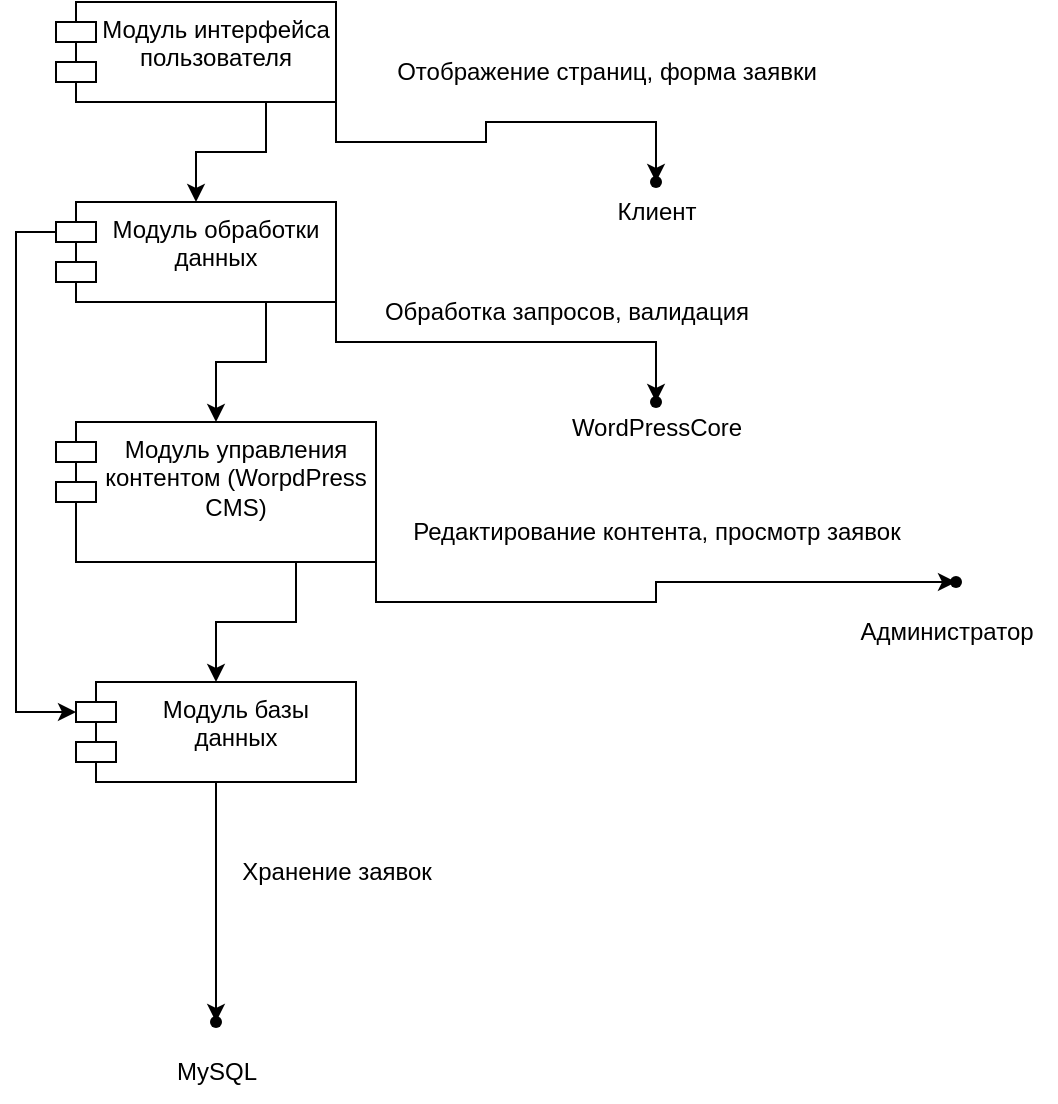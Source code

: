 <mxfile version="27.0.5">
  <diagram name="Страница — 1" id="gXlUFRPgDd8LFlAcwiec">
    <mxGraphModel dx="1378" dy="796" grid="1" gridSize="10" guides="1" tooltips="1" connect="1" arrows="1" fold="1" page="1" pageScale="1" pageWidth="827" pageHeight="1169" math="0" shadow="0">
      <root>
        <mxCell id="0" />
        <mxCell id="1" parent="0" />
        <mxCell id="D2PztVkufLDwPUPrECTI-7" style="edgeStyle=orthogonalEdgeStyle;rounded=0;orthogonalLoop=1;jettySize=auto;html=1;exitX=0.75;exitY=1;exitDx=0;exitDy=0;entryX=0.5;entryY=0;entryDx=0;entryDy=0;" edge="1" parent="1" source="D2PztVkufLDwPUPrECTI-1" target="D2PztVkufLDwPUPrECTI-4">
          <mxGeometry relative="1" as="geometry" />
        </mxCell>
        <mxCell id="D2PztVkufLDwPUPrECTI-1" value="Модуль интерфейса пользователя" style="shape=module;align=left;spacingLeft=20;align=center;verticalAlign=top;whiteSpace=wrap;html=1;" vertex="1" parent="1">
          <mxGeometry x="70" y="20" width="140" height="50" as="geometry" />
        </mxCell>
        <mxCell id="D2PztVkufLDwPUPrECTI-8" style="edgeStyle=orthogonalEdgeStyle;rounded=0;orthogonalLoop=1;jettySize=auto;html=1;exitX=0.75;exitY=1;exitDx=0;exitDy=0;entryX=0.5;entryY=0;entryDx=0;entryDy=0;" edge="1" parent="1" source="D2PztVkufLDwPUPrECTI-4" target="D2PztVkufLDwPUPrECTI-5">
          <mxGeometry relative="1" as="geometry" />
        </mxCell>
        <mxCell id="D2PztVkufLDwPUPrECTI-19" style="edgeStyle=orthogonalEdgeStyle;rounded=0;orthogonalLoop=1;jettySize=auto;html=1;exitX=1;exitY=1;exitDx=0;exitDy=0;" edge="1" parent="1" source="D2PztVkufLDwPUPrECTI-4" target="D2PztVkufLDwPUPrECTI-18">
          <mxGeometry relative="1" as="geometry" />
        </mxCell>
        <mxCell id="D2PztVkufLDwPUPrECTI-4" value="Модуль обработки данных" style="shape=module;align=left;spacingLeft=20;align=center;verticalAlign=top;whiteSpace=wrap;html=1;" vertex="1" parent="1">
          <mxGeometry x="70" y="120" width="140" height="50" as="geometry" />
        </mxCell>
        <mxCell id="D2PztVkufLDwPUPrECTI-9" style="edgeStyle=orthogonalEdgeStyle;rounded=0;orthogonalLoop=1;jettySize=auto;html=1;exitX=0.75;exitY=1;exitDx=0;exitDy=0;entryX=0.5;entryY=0;entryDx=0;entryDy=0;" edge="1" parent="1" source="D2PztVkufLDwPUPrECTI-5" target="D2PztVkufLDwPUPrECTI-6">
          <mxGeometry relative="1" as="geometry" />
        </mxCell>
        <mxCell id="D2PztVkufLDwPUPrECTI-5" value="Модуль управления контентом (WorpdPress CMS)" style="shape=module;align=left;spacingLeft=20;align=center;verticalAlign=top;whiteSpace=wrap;html=1;" vertex="1" parent="1">
          <mxGeometry x="70" y="230" width="160" height="70" as="geometry" />
        </mxCell>
        <mxCell id="D2PztVkufLDwPUPrECTI-28" style="edgeStyle=orthogonalEdgeStyle;rounded=0;orthogonalLoop=1;jettySize=auto;html=1;exitX=0.5;exitY=1;exitDx=0;exitDy=0;" edge="1" parent="1" source="D2PztVkufLDwPUPrECTI-6" target="D2PztVkufLDwPUPrECTI-26">
          <mxGeometry relative="1" as="geometry" />
        </mxCell>
        <mxCell id="D2PztVkufLDwPUPrECTI-6" value="Модуль базы данных" style="shape=module;align=left;spacingLeft=20;align=center;verticalAlign=top;whiteSpace=wrap;html=1;" vertex="1" parent="1">
          <mxGeometry x="80" y="360" width="140" height="50" as="geometry" />
        </mxCell>
        <mxCell id="D2PztVkufLDwPUPrECTI-10" style="edgeStyle=orthogonalEdgeStyle;rounded=0;orthogonalLoop=1;jettySize=auto;html=1;exitX=0;exitY=0;exitDx=0;exitDy=15;exitPerimeter=0;entryX=0;entryY=0;entryDx=0;entryDy=15;entryPerimeter=0;" edge="1" parent="1" source="D2PztVkufLDwPUPrECTI-4" target="D2PztVkufLDwPUPrECTI-6">
          <mxGeometry relative="1" as="geometry" />
        </mxCell>
        <mxCell id="D2PztVkufLDwPUPrECTI-14" value="" style="shape=waypoint;sketch=0;fillStyle=solid;size=6;pointerEvents=1;points=[];fillColor=none;resizable=0;rotatable=0;perimeter=centerPerimeter;snapToPoint=1;" vertex="1" parent="1">
          <mxGeometry x="360" y="100" width="20" height="20" as="geometry" />
        </mxCell>
        <mxCell id="D2PztVkufLDwPUPrECTI-15" value="Клиент" style="text;html=1;align=center;verticalAlign=middle;resizable=0;points=[];autosize=1;strokeColor=none;fillColor=none;" vertex="1" parent="1">
          <mxGeometry x="340" y="110" width="60" height="30" as="geometry" />
        </mxCell>
        <mxCell id="D2PztVkufLDwPUPrECTI-16" style="edgeStyle=orthogonalEdgeStyle;rounded=0;orthogonalLoop=1;jettySize=auto;html=1;exitX=1;exitY=1;exitDx=0;exitDy=0;entryX=0.35;entryY=0.25;entryDx=0;entryDy=0;entryPerimeter=0;" edge="1" parent="1" source="D2PztVkufLDwPUPrECTI-1" target="D2PztVkufLDwPUPrECTI-14">
          <mxGeometry relative="1" as="geometry" />
        </mxCell>
        <mxCell id="D2PztVkufLDwPUPrECTI-17" value="Отображение страниц, форма заявки" style="text;html=1;align=center;verticalAlign=middle;resizable=0;points=[];autosize=1;strokeColor=none;fillColor=none;" vertex="1" parent="1">
          <mxGeometry x="230" y="40" width="230" height="30" as="geometry" />
        </mxCell>
        <mxCell id="D2PztVkufLDwPUPrECTI-18" value="" style="shape=waypoint;sketch=0;fillStyle=solid;size=6;pointerEvents=1;points=[];fillColor=none;resizable=0;rotatable=0;perimeter=centerPerimeter;snapToPoint=1;" vertex="1" parent="1">
          <mxGeometry x="360" y="210" width="20" height="20" as="geometry" />
        </mxCell>
        <mxCell id="D2PztVkufLDwPUPrECTI-20" value="WordPressCore" style="text;html=1;align=center;verticalAlign=middle;resizable=0;points=[];autosize=1;strokeColor=none;fillColor=none;" vertex="1" parent="1">
          <mxGeometry x="315" y="218" width="110" height="30" as="geometry" />
        </mxCell>
        <mxCell id="D2PztVkufLDwPUPrECTI-21" value="Обработка запросов, валидация" style="text;html=1;align=center;verticalAlign=middle;resizable=0;points=[];autosize=1;strokeColor=none;fillColor=none;" vertex="1" parent="1">
          <mxGeometry x="220" y="160" width="210" height="30" as="geometry" />
        </mxCell>
        <mxCell id="D2PztVkufLDwPUPrECTI-22" value="" style="shape=waypoint;sketch=0;fillStyle=solid;size=6;pointerEvents=1;points=[];fillColor=none;resizable=0;rotatable=0;perimeter=centerPerimeter;snapToPoint=1;" vertex="1" parent="1">
          <mxGeometry x="510" y="300" width="20" height="20" as="geometry" />
        </mxCell>
        <mxCell id="D2PztVkufLDwPUPrECTI-23" value="Администратор" style="text;html=1;align=center;verticalAlign=middle;resizable=0;points=[];autosize=1;strokeColor=none;fillColor=none;" vertex="1" parent="1">
          <mxGeometry x="460" y="320" width="110" height="30" as="geometry" />
        </mxCell>
        <mxCell id="D2PztVkufLDwPUPrECTI-24" style="edgeStyle=orthogonalEdgeStyle;rounded=0;orthogonalLoop=1;jettySize=auto;html=1;exitX=1;exitY=1;exitDx=0;exitDy=0;entryX=0.1;entryY=0.6;entryDx=0;entryDy=0;entryPerimeter=0;" edge="1" parent="1" source="D2PztVkufLDwPUPrECTI-5" target="D2PztVkufLDwPUPrECTI-22">
          <mxGeometry relative="1" as="geometry" />
        </mxCell>
        <mxCell id="D2PztVkufLDwPUPrECTI-25" value="Редактирование контента, просмотр заявок" style="text;html=1;align=center;verticalAlign=middle;resizable=0;points=[];autosize=1;strokeColor=none;fillColor=none;" vertex="1" parent="1">
          <mxGeometry x="235" y="270" width="270" height="30" as="geometry" />
        </mxCell>
        <mxCell id="D2PztVkufLDwPUPrECTI-26" value="" style="shape=waypoint;sketch=0;fillStyle=solid;size=6;pointerEvents=1;points=[];fillColor=none;resizable=0;rotatable=0;perimeter=centerPerimeter;snapToPoint=1;" vertex="1" parent="1">
          <mxGeometry x="140" y="520" width="20" height="20" as="geometry" />
        </mxCell>
        <mxCell id="D2PztVkufLDwPUPrECTI-27" value="MySQL" style="text;html=1;align=center;verticalAlign=middle;resizable=0;points=[];autosize=1;strokeColor=none;fillColor=none;" vertex="1" parent="1">
          <mxGeometry x="120" y="540" width="60" height="30" as="geometry" />
        </mxCell>
        <mxCell id="D2PztVkufLDwPUPrECTI-29" value="Хранение заявок" style="text;html=1;align=center;verticalAlign=middle;resizable=0;points=[];autosize=1;strokeColor=none;fillColor=none;" vertex="1" parent="1">
          <mxGeometry x="150" y="440" width="120" height="30" as="geometry" />
        </mxCell>
      </root>
    </mxGraphModel>
  </diagram>
</mxfile>
